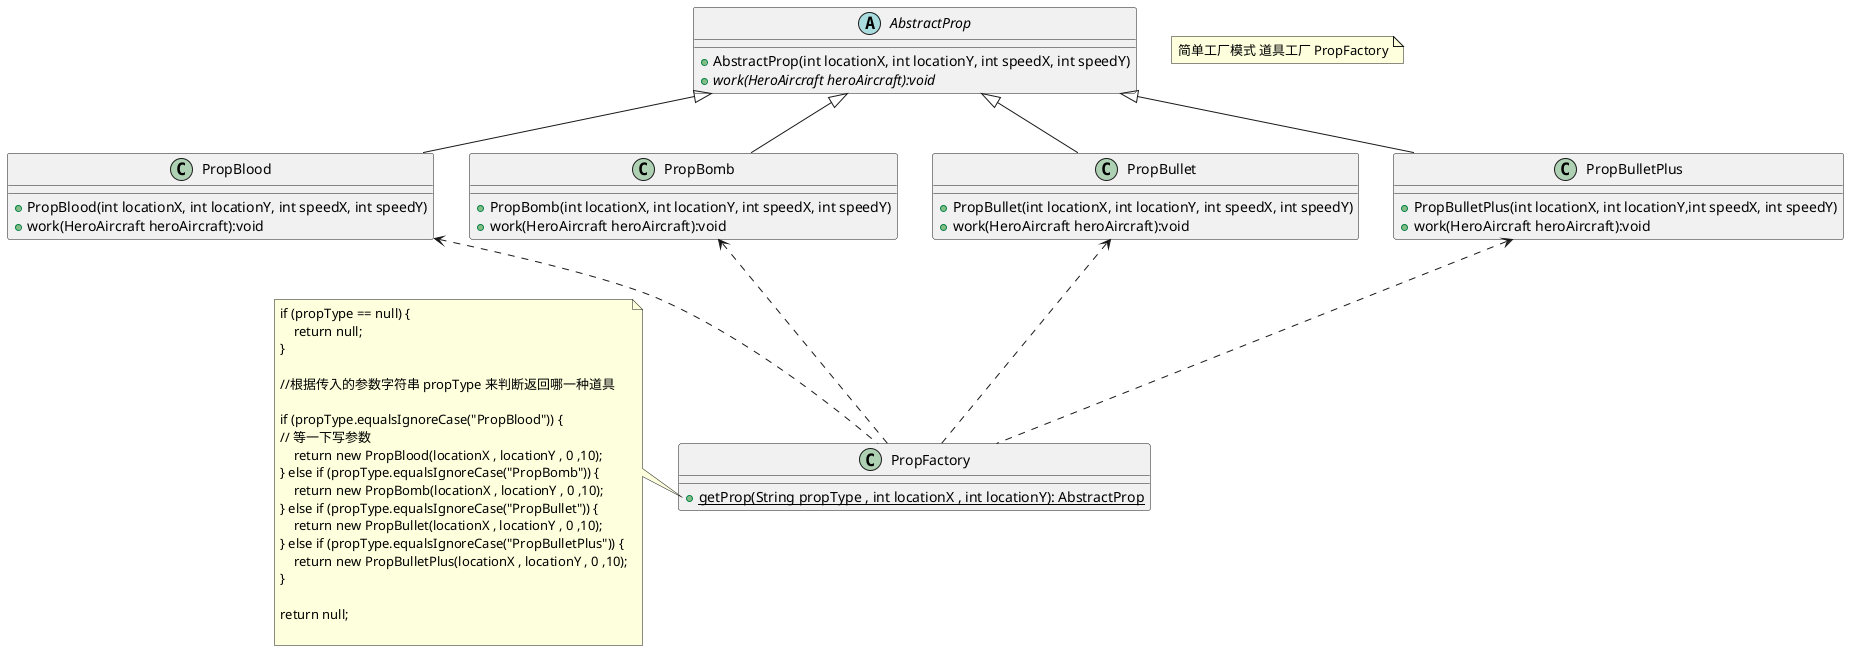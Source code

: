 @startuml
'https://plantuml.com/class-diagram

note as N1
    简单工厂模式 道具工厂 PropFactory
end note

Abstract class AbstractProp
{
    + AbstractProp(int locationX, int locationY, int speedX, int speedY)
    + {abstract} work(HeroAircraft heroAircraft):void
}
class PropBlood {
    + PropBlood(int locationX, int locationY, int speedX, int speedY)
    + work(HeroAircraft heroAircraft):void
}
class PropBomb {
    + PropBomb(int locationX, int locationY, int speedX, int speedY)
    + work(HeroAircraft heroAircraft):void
}
class PropBullet {
    + PropBullet(int locationX, int locationY, int speedX, int speedY)
    + work(HeroAircraft heroAircraft):void
}


class PropBulletPlus {
    + PropBulletPlus(int locationX, int locationY,int speedX, int speedY)
    + work(HeroAircraft heroAircraft):void
}
class PropFactory {
    + {static} getProp(String propType , int locationX , int locationY): AbstractProp

}
note left of PropFactory::getProp
            if (propType == null) {
                return null;
            }

            //根据传入的参数字符串 propType 来判断返回哪一种道具

            if (propType.equalsIgnoreCase("PropBlood")) {
            // 等一下写参数
                return new PropBlood(locationX , locationY , 0 ,10);
            } else if (propType.equalsIgnoreCase("PropBomb")) {
                return new PropBomb(locationX , locationY , 0 ,10);
            } else if (propType.equalsIgnoreCase("PropBullet")) {
                return new PropBullet(locationX , locationY , 0 ,10);
            } else if (propType.equalsIgnoreCase("PropBulletPlus")) {
                return new PropBulletPlus(locationX , locationY , 0 ,10);
            }

            return null;

end note


AbstractProp <|-- PropBlood
AbstractProp <|-- PropBomb
AbstractProp <|-- PropBullet
AbstractProp <|-- PropBulletPlus
PropBlood <.- PropFactory
PropBomb <.- PropFactory
PropBullet <.- PropFactory
PropBulletPlus <.- PropFactory
@enduml